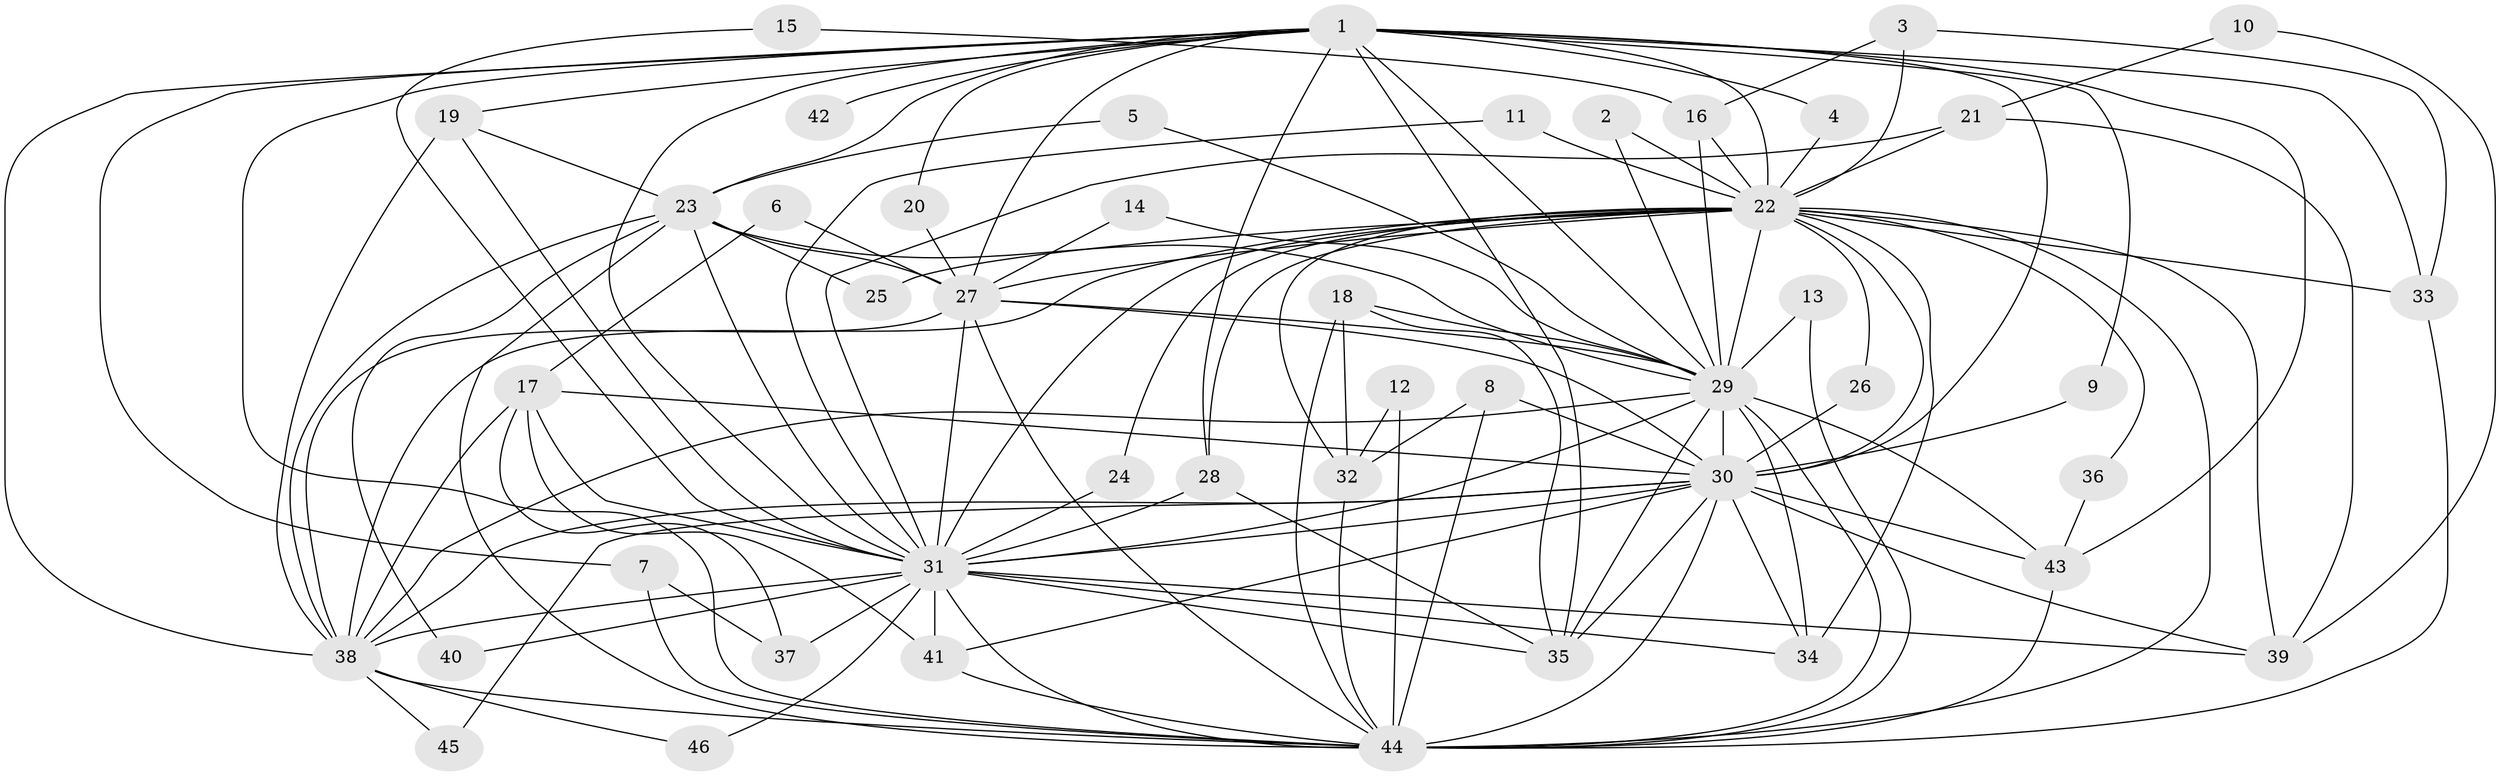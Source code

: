 // original degree distribution, {17: 0.01098901098901099, 14: 0.02197802197802198, 20: 0.02197802197802198, 18: 0.01098901098901099, 28: 0.01098901098901099, 13: 0.01098901098901099, 24: 0.01098901098901099, 21: 0.01098901098901099, 2: 0.5604395604395604, 3: 0.13186813186813187, 6: 0.01098901098901099, 4: 0.0989010989010989, 8: 0.01098901098901099, 5: 0.06593406593406594, 7: 0.01098901098901099}
// Generated by graph-tools (version 1.1) at 2025/25/03/09/25 03:25:48]
// undirected, 46 vertices, 128 edges
graph export_dot {
graph [start="1"]
  node [color=gray90,style=filled];
  1;
  2;
  3;
  4;
  5;
  6;
  7;
  8;
  9;
  10;
  11;
  12;
  13;
  14;
  15;
  16;
  17;
  18;
  19;
  20;
  21;
  22;
  23;
  24;
  25;
  26;
  27;
  28;
  29;
  30;
  31;
  32;
  33;
  34;
  35;
  36;
  37;
  38;
  39;
  40;
  41;
  42;
  43;
  44;
  45;
  46;
  1 -- 4 [weight=1.0];
  1 -- 7 [weight=1.0];
  1 -- 9 [weight=1.0];
  1 -- 19 [weight=1.0];
  1 -- 20 [weight=1.0];
  1 -- 22 [weight=5.0];
  1 -- 23 [weight=1.0];
  1 -- 27 [weight=2.0];
  1 -- 28 [weight=1.0];
  1 -- 29 [weight=2.0];
  1 -- 30 [weight=2.0];
  1 -- 31 [weight=2.0];
  1 -- 33 [weight=1.0];
  1 -- 35 [weight=1.0];
  1 -- 38 [weight=2.0];
  1 -- 42 [weight=1.0];
  1 -- 43 [weight=1.0];
  1 -- 44 [weight=2.0];
  2 -- 22 [weight=1.0];
  2 -- 29 [weight=1.0];
  3 -- 16 [weight=1.0];
  3 -- 22 [weight=2.0];
  3 -- 33 [weight=1.0];
  4 -- 22 [weight=1.0];
  5 -- 23 [weight=1.0];
  5 -- 29 [weight=1.0];
  6 -- 17 [weight=1.0];
  6 -- 27 [weight=1.0];
  7 -- 37 [weight=1.0];
  7 -- 44 [weight=1.0];
  8 -- 30 [weight=1.0];
  8 -- 32 [weight=1.0];
  8 -- 44 [weight=1.0];
  9 -- 30 [weight=1.0];
  10 -- 21 [weight=1.0];
  10 -- 39 [weight=1.0];
  11 -- 22 [weight=1.0];
  11 -- 31 [weight=1.0];
  12 -- 32 [weight=1.0];
  12 -- 44 [weight=1.0];
  13 -- 29 [weight=1.0];
  13 -- 44 [weight=1.0];
  14 -- 27 [weight=1.0];
  14 -- 29 [weight=1.0];
  15 -- 16 [weight=1.0];
  15 -- 31 [weight=1.0];
  16 -- 22 [weight=1.0];
  16 -- 29 [weight=1.0];
  17 -- 30 [weight=1.0];
  17 -- 31 [weight=1.0];
  17 -- 37 [weight=1.0];
  17 -- 38 [weight=1.0];
  17 -- 41 [weight=1.0];
  18 -- 29 [weight=1.0];
  18 -- 32 [weight=1.0];
  18 -- 35 [weight=1.0];
  18 -- 44 [weight=1.0];
  19 -- 23 [weight=1.0];
  19 -- 31 [weight=2.0];
  19 -- 38 [weight=1.0];
  20 -- 27 [weight=1.0];
  21 -- 22 [weight=1.0];
  21 -- 31 [weight=2.0];
  21 -- 39 [weight=1.0];
  22 -- 24 [weight=1.0];
  22 -- 25 [weight=2.0];
  22 -- 26 [weight=1.0];
  22 -- 27 [weight=2.0];
  22 -- 28 [weight=1.0];
  22 -- 29 [weight=3.0];
  22 -- 30 [weight=2.0];
  22 -- 31 [weight=4.0];
  22 -- 32 [weight=1.0];
  22 -- 33 [weight=1.0];
  22 -- 34 [weight=1.0];
  22 -- 36 [weight=1.0];
  22 -- 38 [weight=2.0];
  22 -- 39 [weight=1.0];
  22 -- 44 [weight=4.0];
  23 -- 25 [weight=1.0];
  23 -- 27 [weight=1.0];
  23 -- 29 [weight=1.0];
  23 -- 31 [weight=1.0];
  23 -- 38 [weight=1.0];
  23 -- 40 [weight=1.0];
  23 -- 44 [weight=1.0];
  24 -- 31 [weight=1.0];
  26 -- 30 [weight=1.0];
  27 -- 29 [weight=1.0];
  27 -- 30 [weight=1.0];
  27 -- 31 [weight=2.0];
  27 -- 38 [weight=1.0];
  27 -- 44 [weight=1.0];
  28 -- 31 [weight=1.0];
  28 -- 35 [weight=1.0];
  29 -- 30 [weight=2.0];
  29 -- 31 [weight=2.0];
  29 -- 34 [weight=1.0];
  29 -- 35 [weight=2.0];
  29 -- 38 [weight=1.0];
  29 -- 43 [weight=1.0];
  29 -- 44 [weight=2.0];
  30 -- 31 [weight=1.0];
  30 -- 34 [weight=1.0];
  30 -- 35 [weight=1.0];
  30 -- 38 [weight=1.0];
  30 -- 39 [weight=1.0];
  30 -- 41 [weight=1.0];
  30 -- 43 [weight=1.0];
  30 -- 44 [weight=2.0];
  30 -- 45 [weight=1.0];
  31 -- 34 [weight=1.0];
  31 -- 35 [weight=1.0];
  31 -- 37 [weight=2.0];
  31 -- 38 [weight=1.0];
  31 -- 39 [weight=1.0];
  31 -- 40 [weight=1.0];
  31 -- 41 [weight=1.0];
  31 -- 44 [weight=1.0];
  31 -- 46 [weight=1.0];
  32 -- 44 [weight=1.0];
  33 -- 44 [weight=1.0];
  36 -- 43 [weight=1.0];
  38 -- 44 [weight=1.0];
  38 -- 45 [weight=1.0];
  38 -- 46 [weight=1.0];
  41 -- 44 [weight=2.0];
  43 -- 44 [weight=1.0];
}
